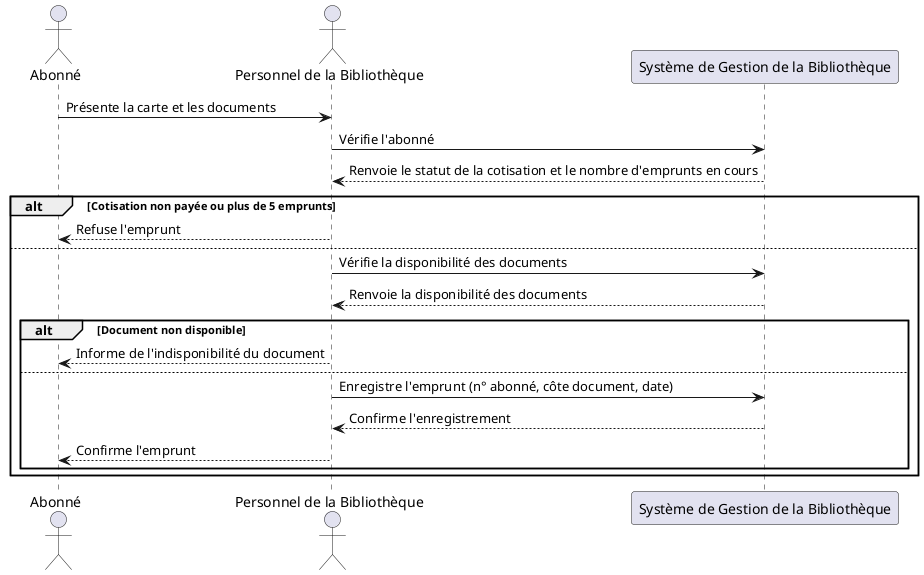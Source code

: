 @startuml EmpruntDocument
actor Abonné
actor "Personnel de la Bibliothèque" as Bibliothecaire
participant "Système de Gestion de la Bibliothèque" as Systeme

Abonné -> Bibliothecaire: Présente la carte et les documents
Bibliothecaire -> Systeme: Vérifie l'abonné
Systeme --> Bibliothecaire: Renvoie le statut de la cotisation et le nombre d'emprunts en cours
alt Cotisation non payée ou plus de 5 emprunts
    Bibliothecaire --> Abonné: Refuse l'emprunt
else
    Bibliothecaire -> Systeme: Vérifie la disponibilité des documents
    Systeme --> Bibliothecaire: Renvoie la disponibilité des documents
    alt Document non disponible
        Bibliothecaire --> Abonné: Informe de l'indisponibilité du document
    else
        Bibliothecaire -> Systeme: Enregistre l'emprunt (n° abonné, côte document, date)
        Systeme --> Bibliothecaire: Confirme l'enregistrement
        Bibliothecaire --> Abonné: Confirme l'emprunt
    end
end
@enduml




